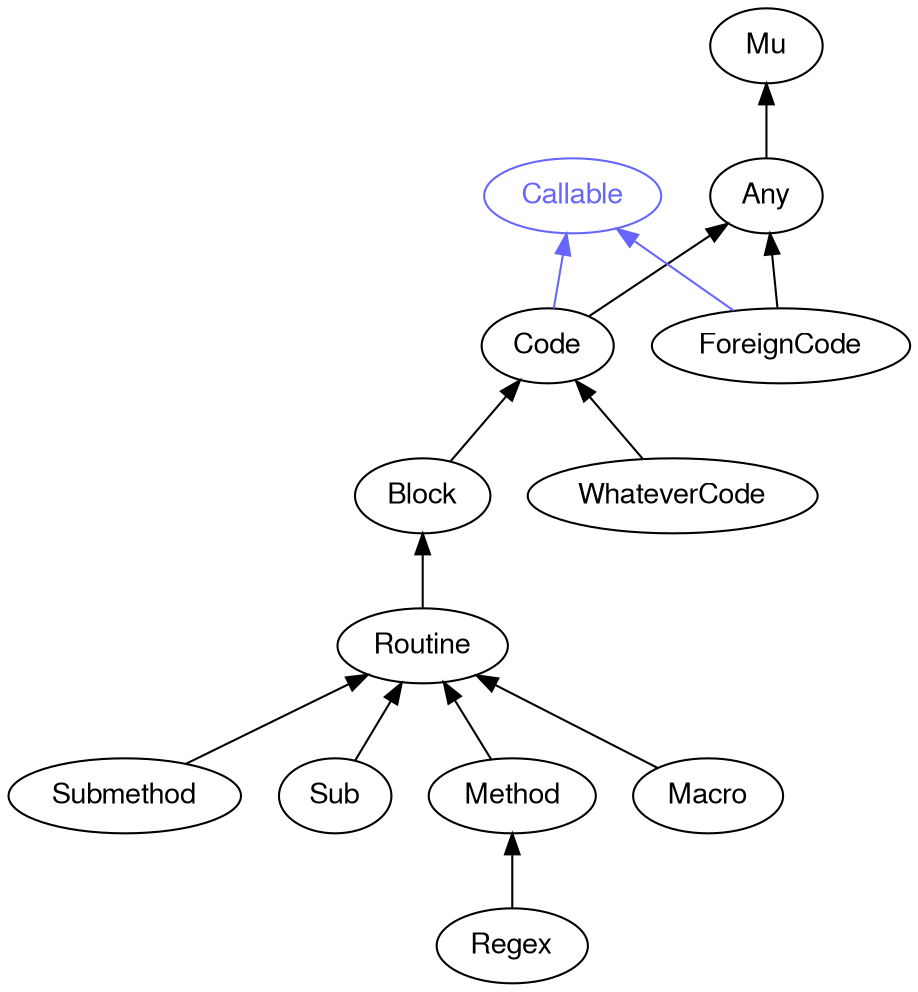 digraph "perl6-type-graph" {
    rankdir=BT;
    splines=polyline;
    overlap=false; 
    // Types
    "Callable" [color="#6666FF", fontcolor="#6666FF", href="/type/Callable", fontname="FreeSans"];
    "Mu" [color="#000000", fontcolor="#000000", href="/type/Mu", fontname="FreeSans"];
    "Any" [color="#000000", fontcolor="#000000", href="/type/Any", fontname="FreeSans"];
    "Code" [color="#000000", fontcolor="#000000", href="/type/Code", fontname="FreeSans"];
    "ForeignCode" [color="#000000", fontcolor="#000000", href="/type/ForeignCode", fontname="FreeSans"];
    "Block" [color="#000000", fontcolor="#000000", href="/type/Block", fontname="FreeSans"];
    "WhateverCode" [color="#000000", fontcolor="#000000", href="/type/WhateverCode", fontname="FreeSans"];
    "Routine" [color="#000000", fontcolor="#000000", href="/type/Routine", fontname="FreeSans"];
    "Submethod" [color="#000000", fontcolor="#000000", href="/type/Submethod", fontname="FreeSans"];
    "Sub" [color="#000000", fontcolor="#000000", href="/type/Sub", fontname="FreeSans"];
    "Method" [color="#000000", fontcolor="#000000", href="/type/Method", fontname="FreeSans"];
    "Macro" [color="#000000", fontcolor="#000000", href="/type/Macro", fontname="FreeSans"];
    "Regex" [color="#000000", fontcolor="#000000", href="/type/Regex", fontname="FreeSans"];

    // Superclasses
    "Any" -> "Mu" [color="#000000"];
    "Code" -> "Any" [color="#000000"];
    "ForeignCode" -> "Any" [color="#000000"];
    "Block" -> "Code" [color="#000000"];
    "WhateverCode" -> "Code" [color="#000000"];
    "Routine" -> "Block" [color="#000000"];
    "Submethod" -> "Routine" [color="#000000"];
    "Sub" -> "Routine" [color="#000000"];
    "Method" -> "Routine" [color="#000000"];
    "Macro" -> "Routine" [color="#000000"];
    "Regex" -> "Method" [color="#000000"];

    // Roles
    "Code" -> "Callable" [color="#6666FF"];
    "ForeignCode" -> "Callable" [color="#6666FF"];
}
